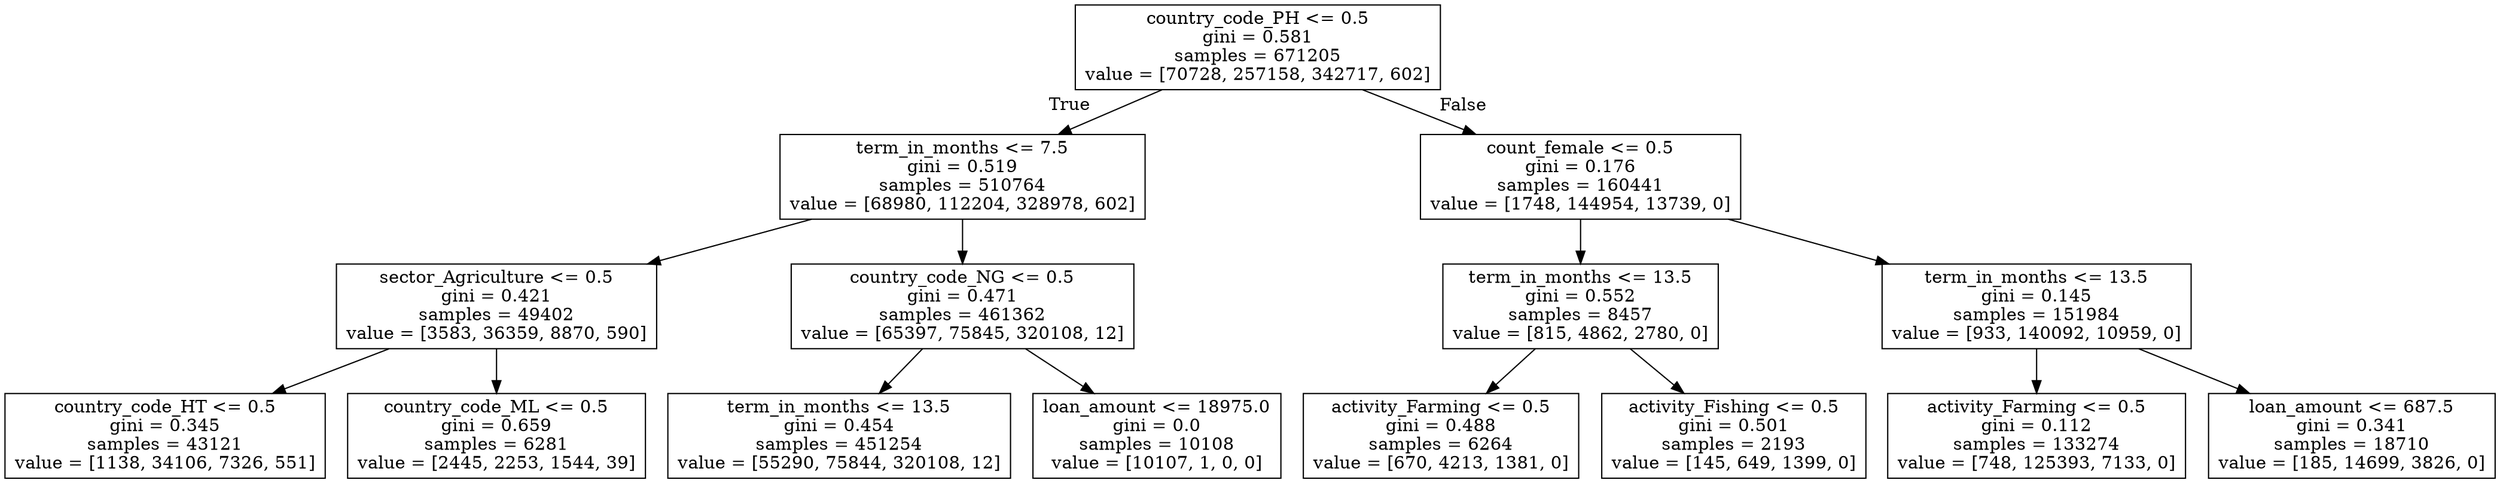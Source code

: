 digraph Tree {
node [shape=box] ;
0 [label="country_code_PH <= 0.5\ngini = 0.581\nsamples = 671205\nvalue = [70728, 257158, 342717, 602]"] ;
1 [label="term_in_months <= 7.5\ngini = 0.519\nsamples = 510764\nvalue = [68980, 112204, 328978, 602]"] ;
0 -> 1 [labeldistance=2.5, labelangle=45, headlabel="True"] ;
2 [label="sector_Agriculture <= 0.5\ngini = 0.421\nsamples = 49402\nvalue = [3583, 36359, 8870, 590]"] ;
1 -> 2 ;
3 [label="country_code_HT <= 0.5\ngini = 0.345\nsamples = 43121\nvalue = [1138, 34106, 7326, 551]"] ;
2 -> 3 ;
81992 [label="count_female <= 0.5\ngini = 0.176\nsamples = 160441\nvalue = [1748, 144954, 13739, 0]"] ;
0 -> 81992 [labeldistance=2.5, labelangle=-45, headlabel="False"] ;
7467 [label="country_code_NG <= 0.5\ngini = 0.471\nsamples = 461362\nvalue = [65397, 75845, 320108, 12]"] ;
1 -> 7467 ;
5966 [label="country_code_ML <= 0.5\ngini = 0.659\nsamples = 6281\nvalue = [2445, 2253, 1544, 39]"] ;
2 -> 5966 ;
7468 [label="term_in_months <= 13.5\ngini = 0.454\nsamples = 451254\nvalue = [55290, 75844, 320108, 12]"] ;
7467 -> 7468 ;
81989 [label="loan_amount <= 18975.0\ngini = 0.0\nsamples = 10108\nvalue = [10107, 1, 0, 0]"] ;
7467 -> 81989 ;
81993 [label="term_in_months <= 13.5\ngini = 0.552\nsamples = 8457\nvalue = [815, 4862, 2780, 0]"] ;
81992 -> 81993 ;
86570 [label="term_in_months <= 13.5\ngini = 0.145\nsamples = 151984\nvalue = [933, 140092, 10959, 0]"] ;
81992 -> 86570 ;
81994 [label="activity_Farming <= 0.5\ngini = 0.488\nsamples = 6264\nvalue = [670, 4213, 1381, 0]"] ;
81993 -> 81994 ;
85519 [label="activity_Fishing <= 0.5\ngini = 0.501\nsamples = 2193\nvalue = [145, 649, 1399, 0]"] ;
81993 -> 85519 ;
86571 [label="activity_Farming <= 0.5\ngini = 0.112\nsamples = 133274\nvalue = [748, 125393, 7133, 0]"] ;
86570 -> 86571 ;
102596 [label="loan_amount <= 687.5\ngini = 0.341\nsamples = 18710\nvalue = [185, 14699, 3826, 0]"] ;
86570 -> 102596 ;
}